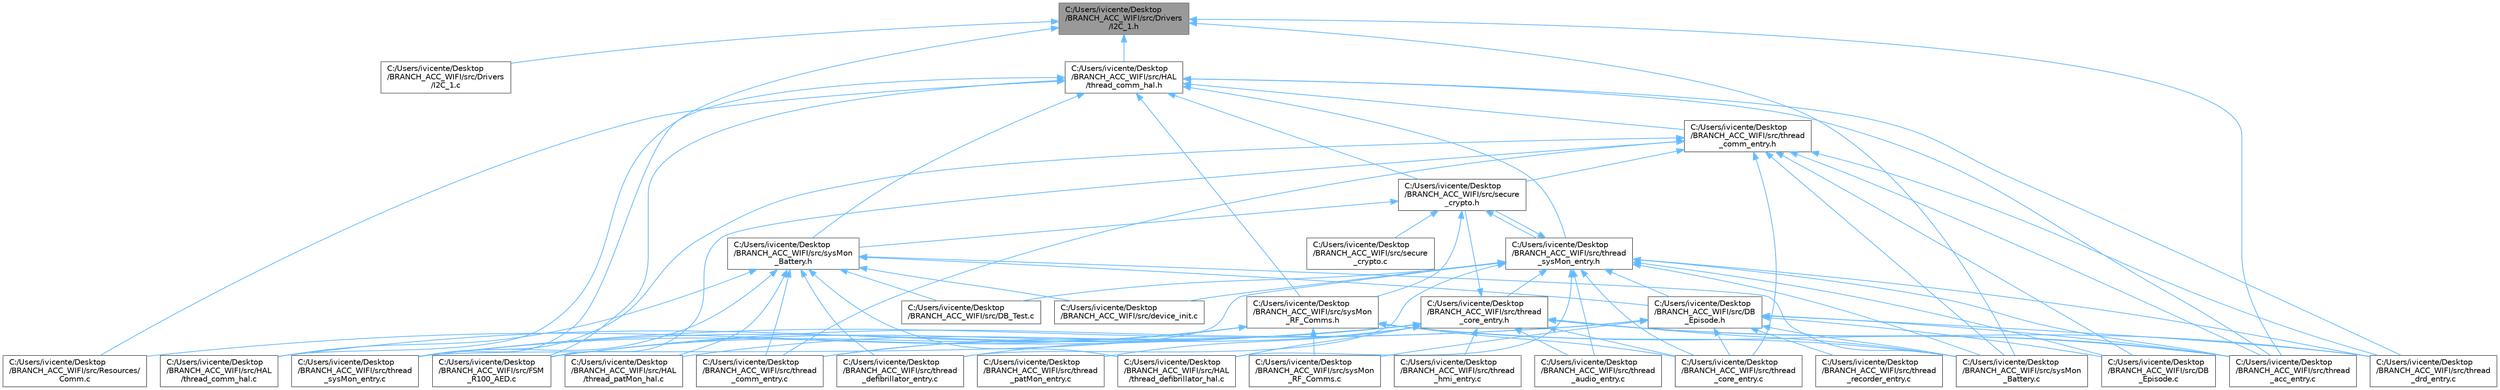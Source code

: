 digraph "C:/Users/ivicente/Desktop/BRANCH_ACC_WIFI/src/Drivers/I2C_1.h"
{
 // LATEX_PDF_SIZE
  bgcolor="transparent";
  edge [fontname=Helvetica,fontsize=10,labelfontname=Helvetica,labelfontsize=10];
  node [fontname=Helvetica,fontsize=10,shape=box,height=0.2,width=0.4];
  Node1 [id="Node000001",label="C:/Users/ivicente/Desktop\l/BRANCH_ACC_WIFI/src/Drivers\l/I2C_1.h",height=0.2,width=0.4,color="gray40", fillcolor="grey60", style="filled", fontcolor="black",tooltip="Header with functions related to the I2C-1."];
  Node1 -> Node2 [id="edge1_Node000001_Node000002",dir="back",color="steelblue1",style="solid",tooltip=" "];
  Node2 [id="Node000002",label="C:/Users/ivicente/Desktop\l/BRANCH_ACC_WIFI/src/Drivers\l/I2C_1.c",height=0.2,width=0.4,color="grey40", fillcolor="white", style="filled",URL="$a00158.html",tooltip="All functions related to the I2C-1."];
  Node1 -> Node3 [id="edge2_Node000001_Node000003",dir="back",color="steelblue1",style="solid",tooltip=" "];
  Node3 [id="Node000003",label="C:/Users/ivicente/Desktop\l/BRANCH_ACC_WIFI/src/HAL\l/thread_comm_hal.h",height=0.2,width=0.4,color="grey40", fillcolor="white", style="filled",URL="$a00191.html",tooltip="Header with functions related to the HAL Comm."];
  Node3 -> Node4 [id="edge3_Node000003_Node000004",dir="back",color="steelblue1",style="solid",tooltip=" "];
  Node4 [id="Node000004",label="C:/Users/ivicente/Desktop\l/BRANCH_ACC_WIFI/src/FSM\l_R100_AED.c",height=0.2,width=0.4,color="grey40", fillcolor="white", style="filled",URL="$a00023.html",tooltip=" "];
  Node3 -> Node5 [id="edge4_Node000003_Node000005",dir="back",color="steelblue1",style="solid",tooltip=" "];
  Node5 [id="Node000005",label="C:/Users/ivicente/Desktop\l/BRANCH_ACC_WIFI/src/HAL\l/thread_comm_hal.c",height=0.2,width=0.4,color="grey40", fillcolor="white", style="filled",URL="$a00188.html",tooltip="HAL for Comm Thread."];
  Node3 -> Node6 [id="edge5_Node000003_Node000006",dir="back",color="steelblue1",style="solid",tooltip=" "];
  Node6 [id="Node000006",label="C:/Users/ivicente/Desktop\l/BRANCH_ACC_WIFI/src/Resources/\lComm.c",height=0.2,width=0.4,color="grey40", fillcolor="white", style="filled",URL="$a00236.html",tooltip=" "];
  Node3 -> Node7 [id="edge6_Node000003_Node000007",dir="back",color="steelblue1",style="solid",tooltip=" "];
  Node7 [id="Node000007",label="C:/Users/ivicente/Desktop\l/BRANCH_ACC_WIFI/src/secure\l_crypto.h",height=0.2,width=0.4,color="grey40", fillcolor="white", style="filled",URL="$a00050.html",tooltip="NetX secure for check certificates."];
  Node7 -> Node8 [id="edge7_Node000007_Node000008",dir="back",color="steelblue1",style="solid",tooltip=" "];
  Node8 [id="Node000008",label="C:/Users/ivicente/Desktop\l/BRANCH_ACC_WIFI/src/secure\l_crypto.c",height=0.2,width=0.4,color="grey40", fillcolor="white", style="filled",URL="$a00047.html",tooltip="NetX secure for check certificates. To use these functions you must first call nx_init()."];
  Node7 -> Node9 [id="edge8_Node000007_Node000009",dir="back",color="steelblue1",style="solid",tooltip=" "];
  Node9 [id="Node000009",label="C:/Users/ivicente/Desktop\l/BRANCH_ACC_WIFI/src/sysMon\l_Battery.h",height=0.2,width=0.4,color="grey40", fillcolor="white", style="filled",URL="$a00056.html",tooltip="Header with functions related to the battery services."];
  Node9 -> Node10 [id="edge9_Node000009_Node000010",dir="back",color="steelblue1",style="solid",tooltip=" "];
  Node10 [id="Node000010",label="C:/Users/ivicente/Desktop\l/BRANCH_ACC_WIFI/src/DB\l_Episode.h",height=0.2,width=0.4,color="grey40", fillcolor="white", style="filled",URL="$a00005.html",tooltip="Episode header file."];
  Node10 -> Node11 [id="edge10_Node000010_Node000011",dir="back",color="steelblue1",style="solid",tooltip=" "];
  Node11 [id="Node000011",label="C:/Users/ivicente/Desktop\l/BRANCH_ACC_WIFI/src/DB\l_Episode.c",height=0.2,width=0.4,color="grey40", fillcolor="white", style="filled",URL="$a00002.html",tooltip=" "];
  Node10 -> Node4 [id="edge11_Node000010_Node000004",dir="back",color="steelblue1",style="solid",tooltip=" "];
  Node10 -> Node12 [id="edge12_Node000010_Node000012",dir="back",color="steelblue1",style="solid",tooltip=" "];
  Node12 [id="Node000012",label="C:/Users/ivicente/Desktop\l/BRANCH_ACC_WIFI/src/sysMon\l_Battery.c",height=0.2,width=0.4,color="grey40", fillcolor="white", style="filled",URL="$a00053.html",tooltip="Battery functions executed in the context of the SysMon thread."];
  Node10 -> Node13 [id="edge13_Node000010_Node000013",dir="back",color="steelblue1",style="solid",tooltip=" "];
  Node13 [id="Node000013",label="C:/Users/ivicente/Desktop\l/BRANCH_ACC_WIFI/src/sysMon\l_RF_Comms.c",height=0.2,width=0.4,color="grey40", fillcolor="white", style="filled",URL="$a00059.html",tooltip="RF communications executed in the context of the SysMon thread."];
  Node10 -> Node14 [id="edge14_Node000010_Node000014",dir="back",color="steelblue1",style="solid",tooltip=" "];
  Node14 [id="Node000014",label="C:/Users/ivicente/Desktop\l/BRANCH_ACC_WIFI/src/thread\l_acc_entry.c",height=0.2,width=0.4,color="grey40", fillcolor="white", style="filled",URL="$a00065.html",tooltip=" "];
  Node10 -> Node15 [id="edge15_Node000010_Node000015",dir="back",color="steelblue1",style="solid",tooltip=" "];
  Node15 [id="Node000015",label="C:/Users/ivicente/Desktop\l/BRANCH_ACC_WIFI/src/thread\l_core_entry.c",height=0.2,width=0.4,color="grey40", fillcolor="white", style="filled",URL="$a00086.html",tooltip=" "];
  Node10 -> Node16 [id="edge16_Node000010_Node000016",dir="back",color="steelblue1",style="solid",tooltip=" "];
  Node16 [id="Node000016",label="C:/Users/ivicente/Desktop\l/BRANCH_ACC_WIFI/src/thread\l_drd_entry.c",height=0.2,width=0.4,color="grey40", fillcolor="white", style="filled",URL="$a00098.html",tooltip=" "];
  Node10 -> Node17 [id="edge17_Node000010_Node000017",dir="back",color="steelblue1",style="solid",tooltip=" "];
  Node17 [id="Node000017",label="C:/Users/ivicente/Desktop\l/BRANCH_ACC_WIFI/src/thread\l_recorder_entry.c",height=0.2,width=0.4,color="grey40", fillcolor="white", style="filled",URL="$a00122.html",tooltip=" "];
  Node10 -> Node18 [id="edge18_Node000010_Node000018",dir="back",color="steelblue1",style="solid",tooltip=" "];
  Node18 [id="Node000018",label="C:/Users/ivicente/Desktop\l/BRANCH_ACC_WIFI/src/thread\l_sysMon_entry.c",height=0.2,width=0.4,color="grey40", fillcolor="white", style="filled",URL="$a00128.html",tooltip=" "];
  Node9 -> Node19 [id="edge19_Node000009_Node000019",dir="back",color="steelblue1",style="solid",tooltip=" "];
  Node19 [id="Node000019",label="C:/Users/ivicente/Desktop\l/BRANCH_ACC_WIFI/src/DB_Test.c",height=0.2,width=0.4,color="grey40", fillcolor="white", style="filled",URL="$a00008.html",tooltip=" "];
  Node9 -> Node5 [id="edge20_Node000009_Node000005",dir="back",color="steelblue1",style="solid",tooltip=" "];
  Node9 -> Node20 [id="edge21_Node000009_Node000020",dir="back",color="steelblue1",style="solid",tooltip=" "];
  Node20 [id="Node000020",label="C:/Users/ivicente/Desktop\l/BRANCH_ACC_WIFI/src/HAL\l/thread_defibrillator_hal.c",height=0.2,width=0.4,color="grey40", fillcolor="white", style="filled",URL="$a00200.html",tooltip=" "];
  Node9 -> Node21 [id="edge22_Node000009_Node000021",dir="back",color="steelblue1",style="solid",tooltip=" "];
  Node21 [id="Node000021",label="C:/Users/ivicente/Desktop\l/BRANCH_ACC_WIFI/src/HAL\l/thread_patMon_hal.c",height=0.2,width=0.4,color="grey40", fillcolor="white", style="filled",URL="$a00218.html",tooltip=" "];
  Node9 -> Node22 [id="edge23_Node000009_Node000022",dir="back",color="steelblue1",style="solid",tooltip=" "];
  Node22 [id="Node000022",label="C:/Users/ivicente/Desktop\l/BRANCH_ACC_WIFI/src/device_init.c",height=0.2,width=0.4,color="grey40", fillcolor="white", style="filled",URL="$a00014.html",tooltip=" "];
  Node9 -> Node12 [id="edge24_Node000009_Node000012",dir="back",color="steelblue1",style="solid",tooltip=" "];
  Node9 -> Node23 [id="edge25_Node000009_Node000023",dir="back",color="steelblue1",style="solid",tooltip=" "];
  Node23 [id="Node000023",label="C:/Users/ivicente/Desktop\l/BRANCH_ACC_WIFI/src/thread\l_comm_entry.c",height=0.2,width=0.4,color="grey40", fillcolor="white", style="filled",URL="$a00080.html",tooltip="Comm Thread."];
  Node9 -> Node24 [id="edge26_Node000009_Node000024",dir="back",color="steelblue1",style="solid",tooltip=" "];
  Node24 [id="Node000024",label="C:/Users/ivicente/Desktop\l/BRANCH_ACC_WIFI/src/thread\l_defibrillator_entry.c",height=0.2,width=0.4,color="grey40", fillcolor="white", style="filled",URL="$a00092.html",tooltip=" "];
  Node9 -> Node18 [id="edge27_Node000009_Node000018",dir="back",color="steelblue1",style="solid",tooltip=" "];
  Node7 -> Node25 [id="edge28_Node000007_Node000025",dir="back",color="steelblue1",style="solid",tooltip=" "];
  Node25 [id="Node000025",label="C:/Users/ivicente/Desktop\l/BRANCH_ACC_WIFI/src/sysMon\l_RF_Comms.h",height=0.2,width=0.4,color="grey40", fillcolor="white", style="filled",URL="$a00062.html",tooltip="Header with functions related to the RF comms services."];
  Node25 -> Node4 [id="edge29_Node000025_Node000004",dir="back",color="steelblue1",style="solid",tooltip=" "];
  Node25 -> Node12 [id="edge30_Node000025_Node000012",dir="back",color="steelblue1",style="solid",tooltip=" "];
  Node25 -> Node13 [id="edge31_Node000025_Node000013",dir="back",color="steelblue1",style="solid",tooltip=" "];
  Node25 -> Node14 [id="edge32_Node000025_Node000014",dir="back",color="steelblue1",style="solid",tooltip=" "];
  Node25 -> Node23 [id="edge33_Node000025_Node000023",dir="back",color="steelblue1",style="solid",tooltip=" "];
  Node25 -> Node15 [id="edge34_Node000025_Node000015",dir="back",color="steelblue1",style="solid",tooltip=" "];
  Node25 -> Node18 [id="edge35_Node000025_Node000018",dir="back",color="steelblue1",style="solid",tooltip=" "];
  Node7 -> Node26 [id="edge36_Node000007_Node000026",dir="back",color="steelblue1",style="solid",tooltip=" "];
  Node26 [id="Node000026",label="C:/Users/ivicente/Desktop\l/BRANCH_ACC_WIFI/src/thread\l_sysMon_entry.h",height=0.2,width=0.4,color="grey40", fillcolor="white", style="filled",URL="$a00131.html",tooltip="Header with functions related to the system monitor service."];
  Node26 -> Node11 [id="edge37_Node000026_Node000011",dir="back",color="steelblue1",style="solid",tooltip=" "];
  Node26 -> Node10 [id="edge38_Node000026_Node000010",dir="back",color="steelblue1",style="solid",tooltip=" "];
  Node26 -> Node19 [id="edge39_Node000026_Node000019",dir="back",color="steelblue1",style="solid",tooltip=" "];
  Node26 -> Node20 [id="edge40_Node000026_Node000020",dir="back",color="steelblue1",style="solid",tooltip=" "];
  Node26 -> Node22 [id="edge41_Node000026_Node000022",dir="back",color="steelblue1",style="solid",tooltip=" "];
  Node26 -> Node7 [id="edge42_Node000026_Node000007",dir="back",color="steelblue1",style="solid",tooltip=" "];
  Node26 -> Node12 [id="edge43_Node000026_Node000012",dir="back",color="steelblue1",style="solid",tooltip=" "];
  Node26 -> Node14 [id="edge44_Node000026_Node000014",dir="back",color="steelblue1",style="solid",tooltip=" "];
  Node26 -> Node27 [id="edge45_Node000026_Node000027",dir="back",color="steelblue1",style="solid",tooltip=" "];
  Node27 [id="Node000027",label="C:/Users/ivicente/Desktop\l/BRANCH_ACC_WIFI/src/thread\l_audio_entry.c",height=0.2,width=0.4,color="grey40", fillcolor="white", style="filled",URL="$a00074.html",tooltip=" "];
  Node26 -> Node15 [id="edge46_Node000026_Node000015",dir="back",color="steelblue1",style="solid",tooltip=" "];
  Node26 -> Node28 [id="edge47_Node000026_Node000028",dir="back",color="steelblue1",style="solid",tooltip=" "];
  Node28 [id="Node000028",label="C:/Users/ivicente/Desktop\l/BRANCH_ACC_WIFI/src/thread\l_core_entry.h",height=0.2,width=0.4,color="grey40", fillcolor="white", style="filled",URL="$a00089.html",tooltip="Header with functions related to the core service."];
  Node28 -> Node4 [id="edge48_Node000028_Node000004",dir="back",color="steelblue1",style="solid",tooltip=" "];
  Node28 -> Node5 [id="edge49_Node000028_Node000005",dir="back",color="steelblue1",style="solid",tooltip=" "];
  Node28 -> Node20 [id="edge50_Node000028_Node000020",dir="back",color="steelblue1",style="solid",tooltip=" "];
  Node28 -> Node21 [id="edge51_Node000028_Node000021",dir="back",color="steelblue1",style="solid",tooltip=" "];
  Node28 -> Node6 [id="edge52_Node000028_Node000006",dir="back",color="steelblue1",style="solid",tooltip=" "];
  Node28 -> Node7 [id="edge53_Node000028_Node000007",dir="back",color="steelblue1",style="solid",tooltip=" "];
  Node28 -> Node12 [id="edge54_Node000028_Node000012",dir="back",color="steelblue1",style="solid",tooltip=" "];
  Node28 -> Node14 [id="edge55_Node000028_Node000014",dir="back",color="steelblue1",style="solid",tooltip=" "];
  Node28 -> Node27 [id="edge56_Node000028_Node000027",dir="back",color="steelblue1",style="solid",tooltip=" "];
  Node28 -> Node23 [id="edge57_Node000028_Node000023",dir="back",color="steelblue1",style="solid",tooltip=" "];
  Node28 -> Node15 [id="edge58_Node000028_Node000015",dir="back",color="steelblue1",style="solid",tooltip=" "];
  Node28 -> Node24 [id="edge59_Node000028_Node000024",dir="back",color="steelblue1",style="solid",tooltip=" "];
  Node28 -> Node16 [id="edge60_Node000028_Node000016",dir="back",color="steelblue1",style="solid",tooltip=" "];
  Node28 -> Node29 [id="edge61_Node000028_Node000029",dir="back",color="steelblue1",style="solid",tooltip=" "];
  Node29 [id="Node000029",label="C:/Users/ivicente/Desktop\l/BRANCH_ACC_WIFI/src/thread\l_hmi_entry.c",height=0.2,width=0.4,color="grey40", fillcolor="white", style="filled",URL="$a00110.html",tooltip=" "];
  Node28 -> Node30 [id="edge62_Node000028_Node000030",dir="back",color="steelblue1",style="solid",tooltip=" "];
  Node30 [id="Node000030",label="C:/Users/ivicente/Desktop\l/BRANCH_ACC_WIFI/src/thread\l_patMon_entry.c",height=0.2,width=0.4,color="grey40", fillcolor="white", style="filled",URL="$a00116.html",tooltip=" "];
  Node28 -> Node18 [id="edge63_Node000028_Node000018",dir="back",color="steelblue1",style="solid",tooltip=" "];
  Node26 -> Node24 [id="edge64_Node000026_Node000024",dir="back",color="steelblue1",style="solid",tooltip=" "];
  Node26 -> Node16 [id="edge65_Node000026_Node000016",dir="back",color="steelblue1",style="solid",tooltip=" "];
  Node26 -> Node18 [id="edge66_Node000026_Node000018",dir="back",color="steelblue1",style="solid",tooltip=" "];
  Node3 -> Node9 [id="edge67_Node000003_Node000009",dir="back",color="steelblue1",style="solid",tooltip=" "];
  Node3 -> Node25 [id="edge68_Node000003_Node000025",dir="back",color="steelblue1",style="solid",tooltip=" "];
  Node3 -> Node14 [id="edge69_Node000003_Node000014",dir="back",color="steelblue1",style="solid",tooltip=" "];
  Node3 -> Node31 [id="edge70_Node000003_Node000031",dir="back",color="steelblue1",style="solid",tooltip=" "];
  Node31 [id="Node000031",label="C:/Users/ivicente/Desktop\l/BRANCH_ACC_WIFI/src/thread\l_comm_entry.h",height=0.2,width=0.4,color="grey40", fillcolor="white", style="filled",URL="$a00083.html",tooltip="Header for Comm Thread entry."];
  Node31 -> Node11 [id="edge71_Node000031_Node000011",dir="back",color="steelblue1",style="solid",tooltip=" "];
  Node31 -> Node4 [id="edge72_Node000031_Node000004",dir="back",color="steelblue1",style="solid",tooltip=" "];
  Node31 -> Node7 [id="edge73_Node000031_Node000007",dir="back",color="steelblue1",style="solid",tooltip=" "];
  Node31 -> Node12 [id="edge74_Node000031_Node000012",dir="back",color="steelblue1",style="solid",tooltip=" "];
  Node31 -> Node14 [id="edge75_Node000031_Node000014",dir="back",color="steelblue1",style="solid",tooltip=" "];
  Node31 -> Node23 [id="edge76_Node000031_Node000023",dir="back",color="steelblue1",style="solid",tooltip=" "];
  Node31 -> Node15 [id="edge77_Node000031_Node000015",dir="back",color="steelblue1",style="solid",tooltip=" "];
  Node31 -> Node16 [id="edge78_Node000031_Node000016",dir="back",color="steelblue1",style="solid",tooltip=" "];
  Node31 -> Node18 [id="edge79_Node000031_Node000018",dir="back",color="steelblue1",style="solid",tooltip=" "];
  Node3 -> Node16 [id="edge80_Node000003_Node000016",dir="back",color="steelblue1",style="solid",tooltip=" "];
  Node3 -> Node26 [id="edge81_Node000003_Node000026",dir="back",color="steelblue1",style="solid",tooltip=" "];
  Node1 -> Node12 [id="edge82_Node000001_Node000012",dir="back",color="steelblue1",style="solid",tooltip=" "];
  Node1 -> Node14 [id="edge83_Node000001_Node000014",dir="back",color="steelblue1",style="solid",tooltip=" "];
  Node1 -> Node18 [id="edge84_Node000001_Node000018",dir="back",color="steelblue1",style="solid",tooltip=" "];
}

